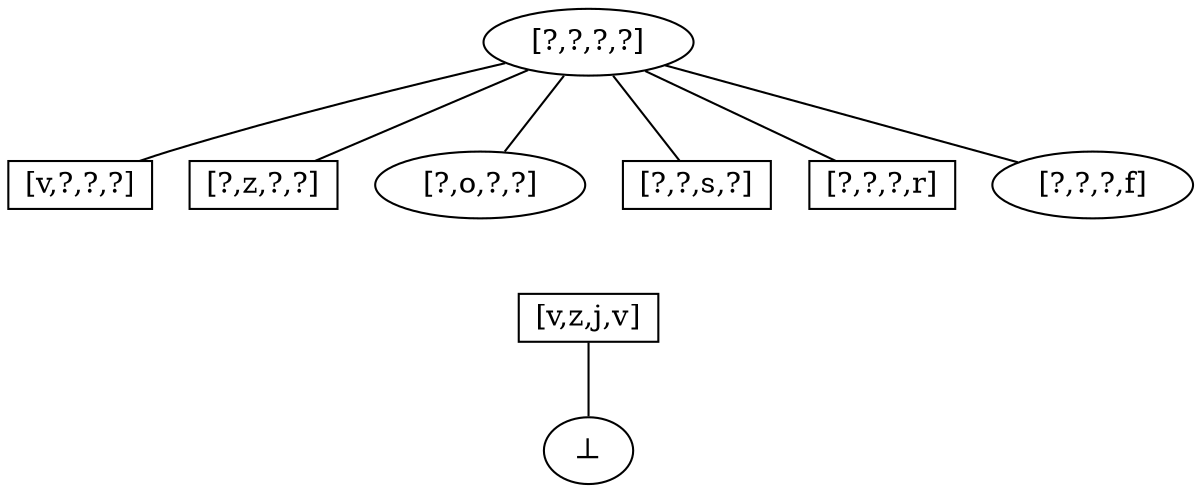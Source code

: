 digraph iter_1 {
    node [shape=rect height=0.1, width=0.2];
    edge [arrowhead = none];

    top  [label = "[?,?,?,?]", shape=ellipse];
    bot  [label = "&#8869;", shape=ellipse];

    ex_1 [label= "[v,z,j,v]"];
    
    ex_2_1 [label = "[v,?,?,?]"];
    ex_2_2 [label = "[?,z,?,?]"];
    ex_2_3 [label = "[?,o,?,?]",shape=ellipse];
    ex_2_4 [label = "[?,?,s,?]"];
    ex_2_5 [label = "[?,?,?,r]"];
    ex_2_6 [label = "[?,?,?,f]",shape=ellipse];
    
    top -> ex_2_1;
    top -> ex_2_2;
    top -> ex_2_3;
    top -> ex_2_4;
    top -> ex_2_5;
    top -> ex_2_6;
    
    ex_2_3 -> ex_1[style=invis];
    ex_2_4 -> ex_1[style=invis];
    
    ex_1 -> bot;
}
